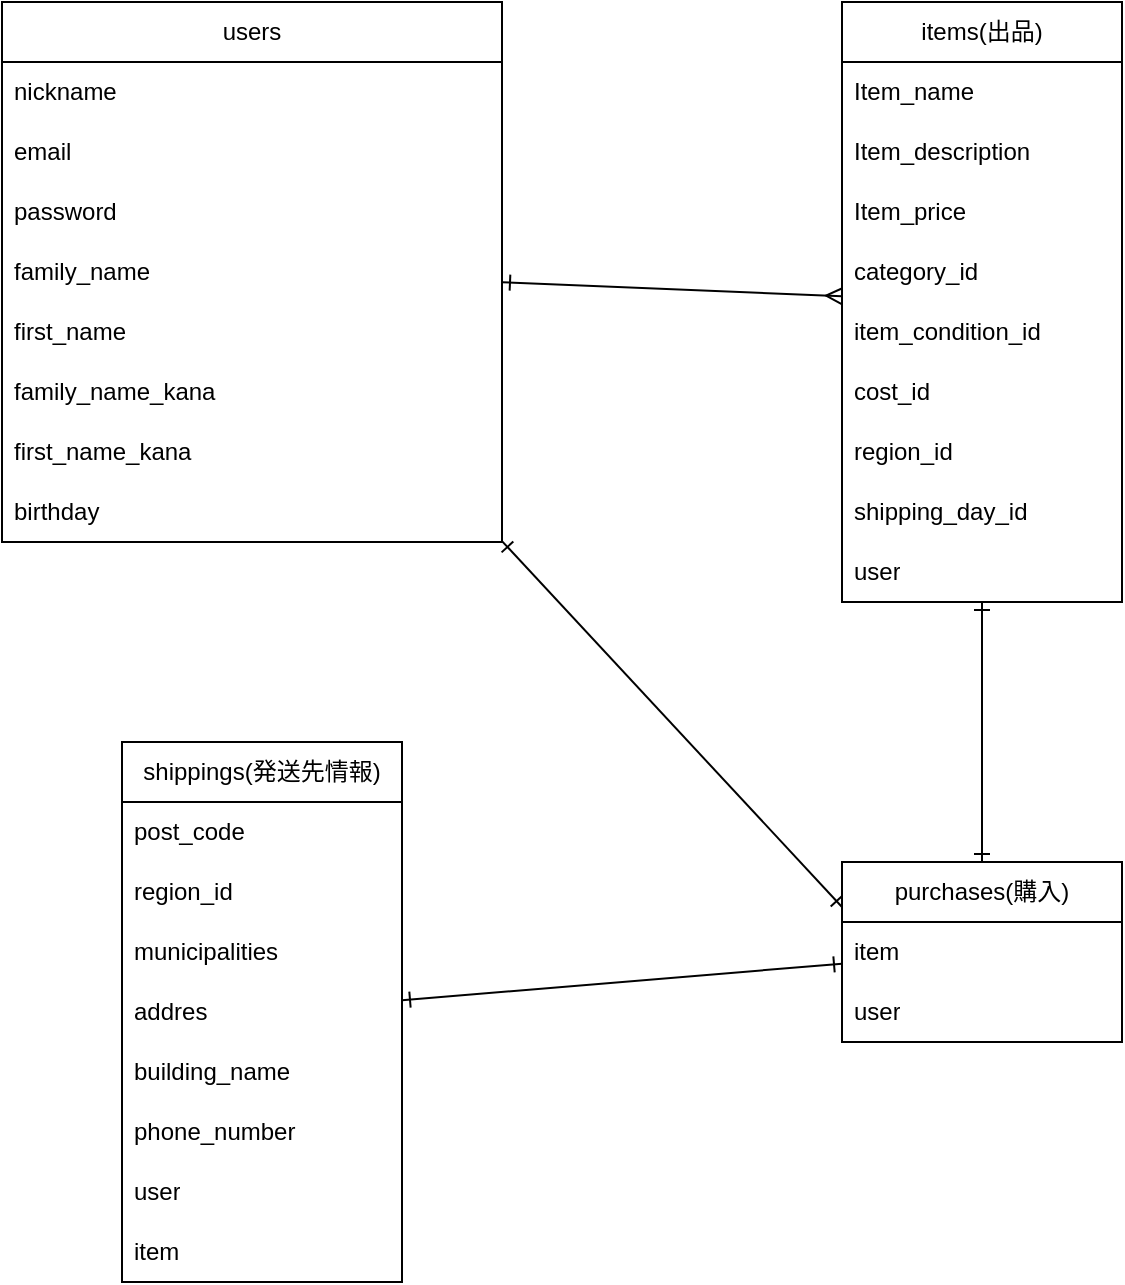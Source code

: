 <mxfile>
    <diagram id="G23QU6A7WFHA6DBdIh-i" name="ページ1">
        <mxGraphModel dx="1130" dy="779" grid="1" gridSize="10" guides="1" tooltips="1" connect="1" arrows="1" fold="1" page="1" pageScale="1" pageWidth="827" pageHeight="1169" math="0" shadow="0">
            <root>
                <mxCell id="0"/>
                <mxCell id="1" parent="0"/>
                <mxCell id="29" style="edgeStyle=none;html=1;endArrow=ERmany;endFill=0;startArrow=ERone;startFill=0;" edge="1" parent="1" source="2" target="6">
                    <mxGeometry relative="1" as="geometry">
                        <Array as="points"/>
                    </mxGeometry>
                </mxCell>
                <mxCell id="2" value="users" style="swimlane;fontStyle=0;childLayout=stackLayout;horizontal=1;startSize=30;horizontalStack=0;resizeParent=1;resizeParentMax=0;resizeLast=0;collapsible=1;marginBottom=0;whiteSpace=wrap;html=1;" vertex="1" parent="1">
                    <mxGeometry x="80" width="250" height="270" as="geometry"/>
                </mxCell>
                <mxCell id="3" value="nickname" style="text;strokeColor=none;fillColor=none;align=left;verticalAlign=middle;spacingLeft=4;spacingRight=4;overflow=hidden;points=[[0,0.5],[1,0.5]];portConstraint=eastwest;rotatable=0;whiteSpace=wrap;html=1;" vertex="1" parent="2">
                    <mxGeometry y="30" width="250" height="30" as="geometry"/>
                </mxCell>
                <mxCell id="4" value="email" style="text;strokeColor=none;fillColor=none;align=left;verticalAlign=middle;spacingLeft=4;spacingRight=4;overflow=hidden;points=[[0,0.5],[1,0.5]];portConstraint=eastwest;rotatable=0;whiteSpace=wrap;html=1;" vertex="1" parent="2">
                    <mxGeometry y="60" width="250" height="30" as="geometry"/>
                </mxCell>
                <mxCell id="5" value="password" style="text;strokeColor=none;fillColor=none;align=left;verticalAlign=middle;spacingLeft=4;spacingRight=4;overflow=hidden;points=[[0,0.5],[1,0.5]];portConstraint=eastwest;rotatable=0;whiteSpace=wrap;html=1;" vertex="1" parent="2">
                    <mxGeometry y="90" width="250" height="30" as="geometry"/>
                </mxCell>
                <mxCell id="36" value="family_name" style="text;strokeColor=none;fillColor=none;align=left;verticalAlign=middle;spacingLeft=4;spacingRight=4;overflow=hidden;points=[[0,0.5],[1,0.5]];portConstraint=eastwest;rotatable=0;whiteSpace=wrap;html=1;" vertex="1" parent="2">
                    <mxGeometry y="120" width="250" height="30" as="geometry"/>
                </mxCell>
                <mxCell id="35" value="first_name" style="text;strokeColor=none;fillColor=none;align=left;verticalAlign=middle;spacingLeft=4;spacingRight=4;overflow=hidden;points=[[0,0.5],[1,0.5]];portConstraint=eastwest;rotatable=0;whiteSpace=wrap;html=1;" vertex="1" parent="2">
                    <mxGeometry y="150" width="250" height="30" as="geometry"/>
                </mxCell>
                <mxCell id="37" value="family_name_kana" style="text;strokeColor=none;fillColor=none;align=left;verticalAlign=middle;spacingLeft=4;spacingRight=4;overflow=hidden;points=[[0,0.5],[1,0.5]];portConstraint=eastwest;rotatable=0;whiteSpace=wrap;html=1;" vertex="1" parent="2">
                    <mxGeometry y="180" width="250" height="30" as="geometry"/>
                </mxCell>
                <mxCell id="38" value="first_name_kana" style="text;strokeColor=none;fillColor=none;align=left;verticalAlign=middle;spacingLeft=4;spacingRight=4;overflow=hidden;points=[[0,0.5],[1,0.5]];portConstraint=eastwest;rotatable=0;whiteSpace=wrap;html=1;" vertex="1" parent="2">
                    <mxGeometry y="210" width="250" height="30" as="geometry"/>
                </mxCell>
                <mxCell id="39" value="birthday" style="text;strokeColor=none;fillColor=none;align=left;verticalAlign=middle;spacingLeft=4;spacingRight=4;overflow=hidden;points=[[0,0.5],[1,0.5]];portConstraint=eastwest;rotatable=0;whiteSpace=wrap;html=1;" vertex="1" parent="2">
                    <mxGeometry y="240" width="250" height="30" as="geometry"/>
                </mxCell>
                <mxCell id="6" value="items(出品)" style="swimlane;fontStyle=0;childLayout=stackLayout;horizontal=1;startSize=30;horizontalStack=0;resizeParent=1;resizeParentMax=0;resizeLast=0;collapsible=1;marginBottom=0;whiteSpace=wrap;html=1;" vertex="1" parent="1">
                    <mxGeometry x="500" width="140" height="300" as="geometry"/>
                </mxCell>
                <mxCell id="7" value="Item_name" style="text;strokeColor=none;fillColor=none;align=left;verticalAlign=middle;spacingLeft=4;spacingRight=4;overflow=hidden;points=[[0,0.5],[1,0.5]];portConstraint=eastwest;rotatable=0;whiteSpace=wrap;html=1;" vertex="1" parent="6">
                    <mxGeometry y="30" width="140" height="30" as="geometry"/>
                </mxCell>
                <mxCell id="8" value="Item_description" style="text;strokeColor=none;fillColor=none;align=left;verticalAlign=middle;spacingLeft=4;spacingRight=4;overflow=hidden;points=[[0,0.5],[1,0.5]];portConstraint=eastwest;rotatable=0;whiteSpace=wrap;html=1;" vertex="1" parent="6">
                    <mxGeometry y="60" width="140" height="30" as="geometry"/>
                </mxCell>
                <mxCell id="9" value="Item_price" style="text;strokeColor=none;fillColor=none;align=left;verticalAlign=middle;spacingLeft=4;spacingRight=4;overflow=hidden;points=[[0,0.5],[1,0.5]];portConstraint=eastwest;rotatable=0;whiteSpace=wrap;html=1;" vertex="1" parent="6">
                    <mxGeometry y="90" width="140" height="30" as="geometry"/>
                </mxCell>
                <mxCell id="41" value="category_id" style="text;strokeColor=none;fillColor=none;align=left;verticalAlign=middle;spacingLeft=4;spacingRight=4;overflow=hidden;points=[[0,0.5],[1,0.5]];portConstraint=eastwest;rotatable=0;whiteSpace=wrap;html=1;" vertex="1" parent="6">
                    <mxGeometry y="120" width="140" height="30" as="geometry"/>
                </mxCell>
                <mxCell id="42" value="item_condition_id" style="text;strokeColor=none;fillColor=none;align=left;verticalAlign=middle;spacingLeft=4;spacingRight=4;overflow=hidden;points=[[0,0.5],[1,0.5]];portConstraint=eastwest;rotatable=0;whiteSpace=wrap;html=1;" vertex="1" parent="6">
                    <mxGeometry y="150" width="140" height="30" as="geometry"/>
                </mxCell>
                <mxCell id="43" value="cost_id" style="text;strokeColor=none;fillColor=none;align=left;verticalAlign=middle;spacingLeft=4;spacingRight=4;overflow=hidden;points=[[0,0.5],[1,0.5]];portConstraint=eastwest;rotatable=0;whiteSpace=wrap;html=1;" vertex="1" parent="6">
                    <mxGeometry y="180" width="140" height="30" as="geometry"/>
                </mxCell>
                <mxCell id="44" value="region_id" style="text;strokeColor=none;fillColor=none;align=left;verticalAlign=middle;spacingLeft=4;spacingRight=4;overflow=hidden;points=[[0,0.5],[1,0.5]];portConstraint=eastwest;rotatable=0;whiteSpace=wrap;html=1;" vertex="1" parent="6">
                    <mxGeometry y="210" width="140" height="30" as="geometry"/>
                </mxCell>
                <mxCell id="45" value="shipping_day_id" style="text;strokeColor=none;fillColor=none;align=left;verticalAlign=middle;spacingLeft=4;spacingRight=4;overflow=hidden;points=[[0,0.5],[1,0.5]];portConstraint=eastwest;rotatable=0;whiteSpace=wrap;html=1;" vertex="1" parent="6">
                    <mxGeometry y="240" width="140" height="30" as="geometry"/>
                </mxCell>
                <mxCell id="27" value="user" style="text;strokeColor=none;fillColor=none;align=left;verticalAlign=middle;spacingLeft=4;spacingRight=4;overflow=hidden;points=[[0,0.5],[1,0.5]];portConstraint=eastwest;rotatable=0;whiteSpace=wrap;html=1;" vertex="1" parent="6">
                    <mxGeometry y="270" width="140" height="30" as="geometry"/>
                </mxCell>
                <mxCell id="49" style="edgeStyle=none;html=1;exitX=0;exitY=0.25;exitDx=0;exitDy=0;startArrow=ERone;startFill=0;endArrow=ERone;endFill=0;" edge="1" parent="1" source="10" target="2">
                    <mxGeometry relative="1" as="geometry"/>
                </mxCell>
                <mxCell id="10" value="purchases(購入)" style="swimlane;fontStyle=0;childLayout=stackLayout;horizontal=1;startSize=30;horizontalStack=0;resizeParent=1;resizeParentMax=0;resizeLast=0;collapsible=1;marginBottom=0;whiteSpace=wrap;html=1;" vertex="1" parent="1">
                    <mxGeometry x="500" y="430" width="140" height="90" as="geometry"/>
                </mxCell>
                <mxCell id="11" value="item" style="text;strokeColor=none;fillColor=none;align=left;verticalAlign=middle;spacingLeft=4;spacingRight=4;overflow=hidden;points=[[0,0.5],[1,0.5]];portConstraint=eastwest;rotatable=0;whiteSpace=wrap;html=1;" vertex="1" parent="10">
                    <mxGeometry y="30" width="140" height="30" as="geometry"/>
                </mxCell>
                <mxCell id="12" value="user" style="text;strokeColor=none;fillColor=none;align=left;verticalAlign=middle;spacingLeft=4;spacingRight=4;overflow=hidden;points=[[0,0.5],[1,0.5]];portConstraint=eastwest;rotatable=0;whiteSpace=wrap;html=1;" vertex="1" parent="10">
                    <mxGeometry y="60" width="140" height="30" as="geometry"/>
                </mxCell>
                <mxCell id="23" value="shippings(発送先情報)" style="swimlane;fontStyle=0;childLayout=stackLayout;horizontal=1;startSize=30;horizontalStack=0;resizeParent=1;resizeParentMax=0;resizeLast=0;collapsible=1;marginBottom=0;whiteSpace=wrap;html=1;" vertex="1" parent="1">
                    <mxGeometry x="140" y="370" width="140" height="270" as="geometry"/>
                </mxCell>
                <mxCell id="46" value="post_code" style="text;strokeColor=none;fillColor=none;align=left;verticalAlign=middle;spacingLeft=4;spacingRight=4;overflow=hidden;points=[[0,0.5],[1,0.5]];portConstraint=eastwest;rotatable=0;whiteSpace=wrap;html=1;" vertex="1" parent="23">
                    <mxGeometry y="30" width="140" height="30" as="geometry"/>
                </mxCell>
                <mxCell id="47" value="region_id" style="text;strokeColor=none;fillColor=none;align=left;verticalAlign=middle;spacingLeft=4;spacingRight=4;overflow=hidden;points=[[0,0.5],[1,0.5]];portConstraint=eastwest;rotatable=0;whiteSpace=wrap;html=1;" vertex="1" parent="23">
                    <mxGeometry y="60" width="140" height="30" as="geometry"/>
                </mxCell>
                <mxCell id="48" value="municipalities" style="text;strokeColor=none;fillColor=none;align=left;verticalAlign=middle;spacingLeft=4;spacingRight=4;overflow=hidden;points=[[0,0.5],[1,0.5]];portConstraint=eastwest;rotatable=0;whiteSpace=wrap;html=1;" vertex="1" parent="23">
                    <mxGeometry y="90" width="140" height="30" as="geometry"/>
                </mxCell>
                <mxCell id="24" value="addres" style="text;strokeColor=none;fillColor=none;align=left;verticalAlign=middle;spacingLeft=4;spacingRight=4;overflow=hidden;points=[[0,0.5],[1,0.5]];portConstraint=eastwest;rotatable=0;whiteSpace=wrap;html=1;" vertex="1" parent="23">
                    <mxGeometry y="120" width="140" height="30" as="geometry"/>
                </mxCell>
                <mxCell id="25" value="building_name" style="text;strokeColor=none;fillColor=none;align=left;verticalAlign=middle;spacingLeft=4;spacingRight=4;overflow=hidden;points=[[0,0.5],[1,0.5]];portConstraint=eastwest;rotatable=0;whiteSpace=wrap;html=1;" vertex="1" parent="23">
                    <mxGeometry y="150" width="140" height="30" as="geometry"/>
                </mxCell>
                <mxCell id="33" value="phone_number" style="text;strokeColor=none;fillColor=none;align=left;verticalAlign=middle;spacingLeft=4;spacingRight=4;overflow=hidden;points=[[0,0.5],[1,0.5]];portConstraint=eastwest;rotatable=0;whiteSpace=wrap;html=1;" vertex="1" parent="23">
                    <mxGeometry y="180" width="140" height="30" as="geometry"/>
                </mxCell>
                <mxCell id="50" value="user" style="text;strokeColor=none;fillColor=none;align=left;verticalAlign=middle;spacingLeft=4;spacingRight=4;overflow=hidden;points=[[0,0.5],[1,0.5]];portConstraint=eastwest;rotatable=0;whiteSpace=wrap;html=1;" vertex="1" parent="23">
                    <mxGeometry y="210" width="140" height="30" as="geometry"/>
                </mxCell>
                <mxCell id="51" value="item" style="text;strokeColor=none;fillColor=none;align=left;verticalAlign=middle;spacingLeft=4;spacingRight=4;overflow=hidden;points=[[0,0.5],[1,0.5]];portConstraint=eastwest;rotatable=0;whiteSpace=wrap;html=1;" vertex="1" parent="23">
                    <mxGeometry y="240" width="140" height="30" as="geometry"/>
                </mxCell>
                <mxCell id="31" style="edgeStyle=none;html=1;entryX=0.5;entryY=0;entryDx=0;entryDy=0;endArrow=ERone;endFill=0;startArrow=ERone;startFill=0;" edge="1" parent="1" source="27" target="10">
                    <mxGeometry relative="1" as="geometry">
                        <mxPoint x="160" y="400" as="sourcePoint"/>
                    </mxGeometry>
                </mxCell>
                <mxCell id="32" style="edgeStyle=none;html=1;startArrow=ERone;startFill=0;endArrow=ERone;endFill=0;" edge="1" parent="1" source="10" target="23">
                    <mxGeometry relative="1" as="geometry"/>
                </mxCell>
            </root>
        </mxGraphModel>
    </diagram>
</mxfile>